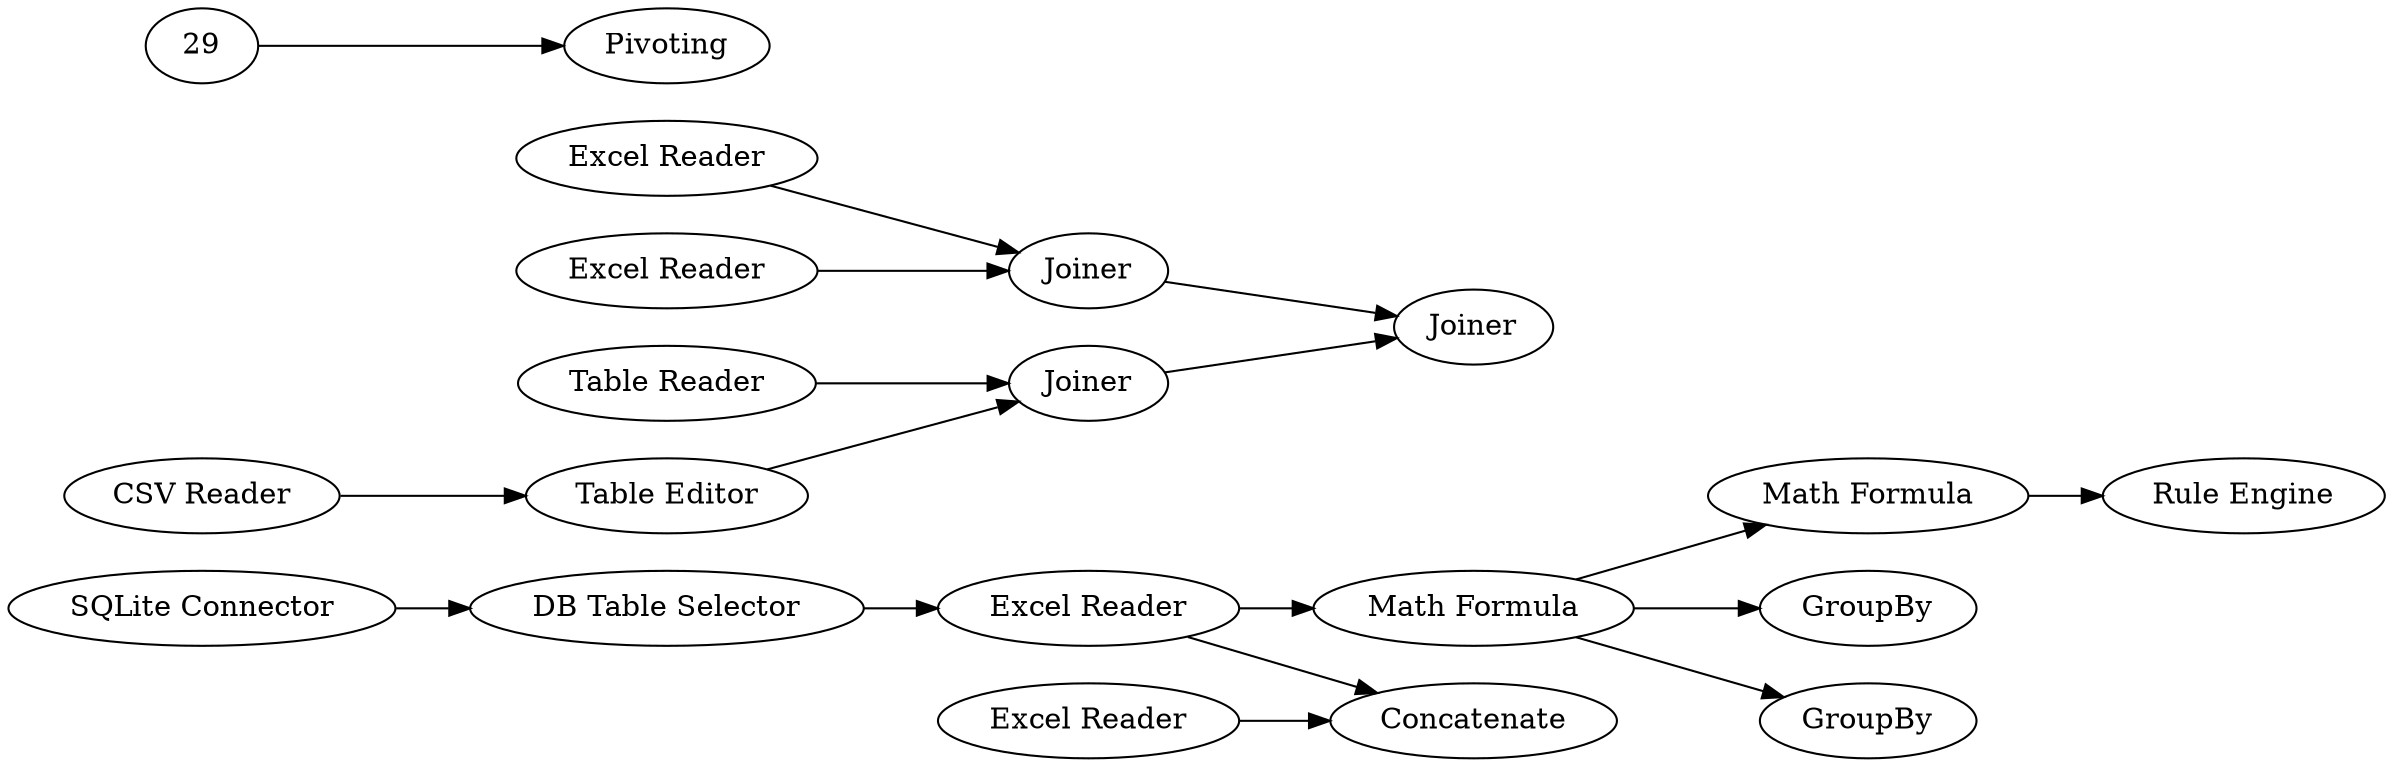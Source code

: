 digraph {
	6 [label="SQLite Connector"]
	14 [label="DB Table Selector"]
	19 [label="DB Reader"]
	20 [label="Excel Reader"]
	27 [label="Excel Reader"]
	19 [label="Excel Reader"]
	20 [label="Math Formula"]
	21 [label="Math Formula"]
	22 [label="Rule Engine"]
	33 [label="Table Reader"]
	34 [label="CSV Reader"]
	38 [label="Excel Reader"]
	39 [label="Excel Reader"]
	40 [label=GroupBy]
	41 [label=GroupBy]
	42 [label=Pivoting]
	43 [label=Joiner]
	44 [label=Joiner]
	45 [label="Table Editor"]
	46 [label=Joiner]
	47 [label=Concatenate]
	19 -> 20
	20 -> 21
	21 -> 22
	6 -> 14
	14 -> 19
	19 -> 47
	20 -> 40
	20 -> 41
	27 -> 43
	29 -> 42
	33 -> 46
	34 -> 45
	38 -> 43
	39 -> 47
	43 -> 44
	45 -> 46
	46 -> 44
	rankdir=LR
}
